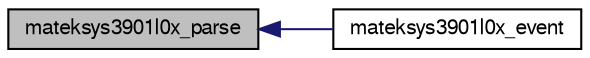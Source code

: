 digraph "mateksys3901l0x_parse"
{
  edge [fontname="FreeSans",fontsize="10",labelfontname="FreeSans",labelfontsize="10"];
  node [fontname="FreeSans",fontsize="10",shape=record];
  rankdir="LR";
  Node1 [label="mateksys3901l0x_parse",height=0.2,width=0.4,color="black", fillcolor="grey75", style="filled", fontcolor="black"];
  Node1 -> Node2 [dir="back",color="midnightblue",fontsize="10",style="solid",fontname="FreeSans"];
  Node2 [label="mateksys3901l0x_event",height=0.2,width=0.4,color="black", fillcolor="white", style="filled",URL="$mateksys__3901__l0x_8h.html#ab3e5d96770c00366084b710d1f637030",tooltip="Receive bytes from the UART port and parse them. "];
}
